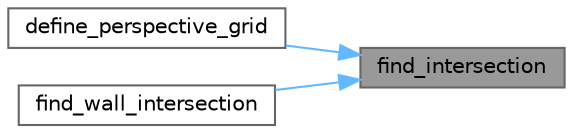digraph "find_intersection"
{
 // LATEX_PDF_SIZE
  bgcolor="transparent";
  edge [fontname=Helvetica,fontsize=10,labelfontname=Helvetica,labelfontsize=10];
  node [fontname=Helvetica,fontsize=10,shape=box,height=0.2,width=0.4];
  rankdir="RL";
  Node1 [id="Node000001",label="find_intersection",height=0.2,width=0.4,color="gray40", fillcolor="grey60", style="filled", fontcolor="black",tooltip=" "];
  Node1 -> Node2 [id="edge1_Node000001_Node000002",dir="back",color="steelblue1",style="solid",tooltip=" "];
  Node2 [id="Node000002",label="define_perspective_grid",height=0.2,width=0.4,color="grey40", fillcolor="white", style="filled",URL="$a00206.html#ae4a382139afef48e3b930752120b4c35",tooltip=" "];
  Node1 -> Node3 [id="edge2_Node000001_Node000003",dir="back",color="steelblue1",style="solid",tooltip=" "];
  Node3 [id="Node000003",label="find_wall_intersection",height=0.2,width=0.4,color="grey40", fillcolor="white", style="filled",URL="$a00206.html#af69d43ebb2e1d46a4e6313f41860c4fb",tooltip=" "];
}

